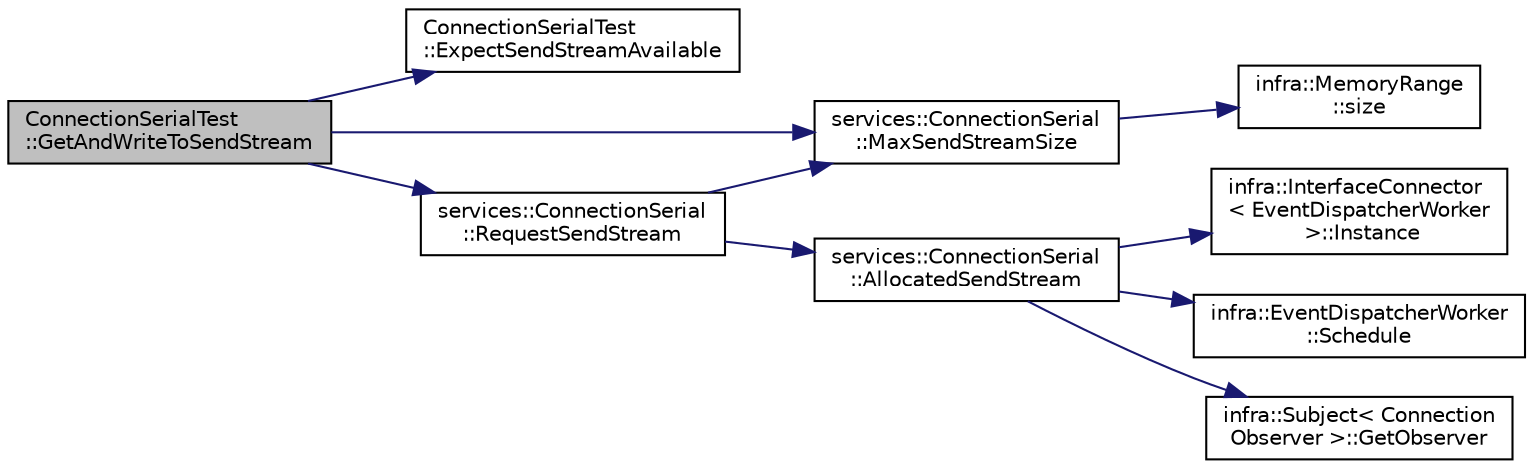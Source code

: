 digraph "ConnectionSerialTest::GetAndWriteToSendStream"
{
 // INTERACTIVE_SVG=YES
  edge [fontname="Helvetica",fontsize="10",labelfontname="Helvetica",labelfontsize="10"];
  node [fontname="Helvetica",fontsize="10",shape=record];
  rankdir="LR";
  Node56 [label="ConnectionSerialTest\l::GetAndWriteToSendStream",height=0.2,width=0.4,color="black", fillcolor="grey75", style="filled", fontcolor="black"];
  Node56 -> Node57 [color="midnightblue",fontsize="10",style="solid",fontname="Helvetica"];
  Node57 [label="ConnectionSerialTest\l::ExpectSendStreamAvailable",height=0.2,width=0.4,color="black", fillcolor="white", style="filled",URL="$d9/d48/class_connection_serial_test.html#a6e34452993da15d8273e7357be87bccb"];
  Node56 -> Node58 [color="midnightblue",fontsize="10",style="solid",fontname="Helvetica"];
  Node58 [label="services::ConnectionSerial\l::MaxSendStreamSize",height=0.2,width=0.4,color="black", fillcolor="white", style="filled",URL="$d3/d9a/classservices_1_1_connection_serial.html#a4724b328eb7235989e08a83b8f9efab2"];
  Node58 -> Node59 [color="midnightblue",fontsize="10",style="solid",fontname="Helvetica"];
  Node59 [label="infra::MemoryRange\l::size",height=0.2,width=0.4,color="black", fillcolor="white", style="filled",URL="$d0/d6d/classinfra_1_1_memory_range.html#ae8fbbf531d3696b6a64ac13385acdc66"];
  Node56 -> Node60 [color="midnightblue",fontsize="10",style="solid",fontname="Helvetica"];
  Node60 [label="services::ConnectionSerial\l::RequestSendStream",height=0.2,width=0.4,color="black", fillcolor="white", style="filled",URL="$d3/d9a/classservices_1_1_connection_serial.html#af51ecce8f4a73a4b8bda835e83e96588"];
  Node60 -> Node58 [color="midnightblue",fontsize="10",style="solid",fontname="Helvetica"];
  Node60 -> Node61 [color="midnightblue",fontsize="10",style="solid",fontname="Helvetica"];
  Node61 [label="services::ConnectionSerial\l::AllocatedSendStream",height=0.2,width=0.4,color="black", fillcolor="white", style="filled",URL="$d3/d9a/classservices_1_1_connection_serial.html#a2a628c7073bbaf07211d9272f4227ed2"];
  Node61 -> Node62 [color="midnightblue",fontsize="10",style="solid",fontname="Helvetica"];
  Node62 [label="infra::InterfaceConnector\l\< EventDispatcherWorker\l \>::Instance",height=0.2,width=0.4,color="black", fillcolor="white", style="filled",URL="$d3/d0e/classinfra_1_1_interface_connector.html#aed1d9e952d3d0dfa68e59ee4e868b380"];
  Node61 -> Node63 [color="midnightblue",fontsize="10",style="solid",fontname="Helvetica"];
  Node63 [label="infra::EventDispatcherWorker\l::Schedule",height=0.2,width=0.4,color="black", fillcolor="white", style="filled",URL="$d7/d34/classinfra_1_1_event_dispatcher_worker.html#a5922b8fd5101b15f20b639fcd11fa272"];
  Node61 -> Node64 [color="midnightblue",fontsize="10",style="solid",fontname="Helvetica"];
  Node64 [label="infra::Subject\< Connection\lObserver \>::GetObserver",height=0.2,width=0.4,color="black", fillcolor="white", style="filled",URL="$d1/db2/classinfra_1_1_subject.html#ae6779efb6b9b18a7638fef4ce0553466"];
}

